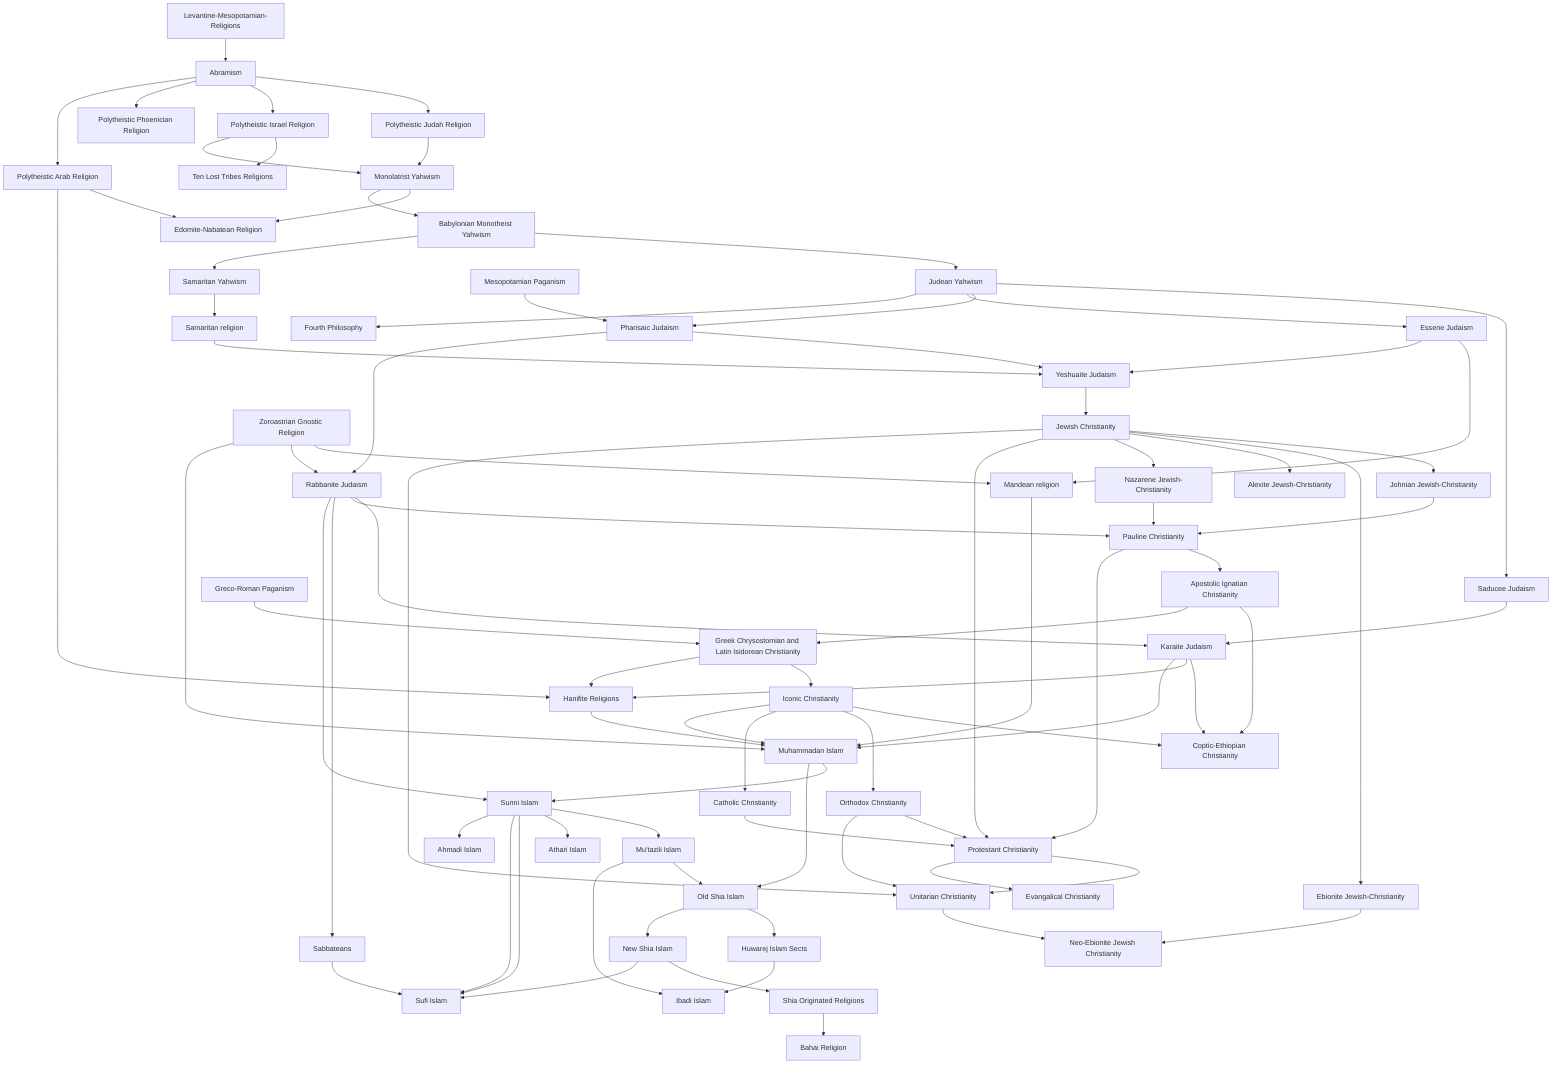 flowchart TD
    1[Levantine-Mesopotamian-Religions]
    1 --> 2[Abramism]
    2 --> A1[Polytheistic Judah Religion] 
    2 --> A2[Polytheistic Israel Religion]
    2 --> A3[Polytheistic Phoenician Religion]
    2 --> A4[Polytheistic Arab Religion]
    A2 --> A[Ten Lost Tribes Religions]
    A1 & A2 --> 5[Monolatrist Yahwism]
    5 & A4 --> A5[Edomite-Nabatean Religion]
    5 --> 6[Babylonian Monotheist Yahwism]
    6 --> 7[Judean Yahwism] & 8[Samaritan Yahwism]
    8 --> 9[Samaritan religion]
    X[Mesopotamian Paganism] --> 11
    7 --> 10[Saducee Judaism] & 11[Pharisaic Judaism] & 12[Essene Judaism] & 14[Fourth Philosophy]
    XX[Zoroastrian Gnostic Religion]
    12 & XX --> B[Mandean religion]
    11 & 12 & 9 --> 13[Yeshuaite Judaism]
    11 & XX --> 15[Rabbanite Judaism]
    10 & 15 --> 16[Karaite Judaism]
    13 --> 17[Jewish Christianity]
    17 --> 18[Johnian Jewish-Christianity] & 19[Ebionite Jewish-Christianity] & 20[Alexite Jewish-Christianity] & 21[Nazarene Jewish-Christianity]
    15 & 18 & 21 --> C1[Pauline Christianity]
    C1 --> C2[Apostolic Ignatian Christianity]
    C2 & 16 --> C2_1[Coptic-Ethiopian Christianity]
    XXX[Greco-Roman Paganism] & C2 --> C3[Greek Chrysostomian and Latin Isidorean Christianity]
    C3 --> C4[Iconic Christianity]
    C4 --> C2_1
    C4 ---> C5[Orthodox Christianity] & C6[Catholic Christianity]
    A4 & 16 & C3 --> XXXX[Hanifite Religions]
    B & XX & XXXX & 16 & C4 --> I1[Muhammadan Islam]
    I1 --> I2[Sunni Islam] & I3[Old Shia Islam]
    I2 --> I2_2[Mu'tazili Islam]
    I2 --> I2_1[Athari Islam]
    I2_2 --> I3 & I5
    I3 --> I4[Huwarej Islam Sects] --> I5[Ibadi Islam]
    I3 --> I6[New Shia Islam] --> I7[Shia Originated Religions]
    17 & C1 & C5 & C6 --> C7[Protestant Christianity]
    15 --> ZZ[Sabbateans] & I2 --> I8
    I2 & I6 --> I8[Sufi Islam]
    I2 --> I9[Ahmadi Islam]
    I7 --> E[Bahai Religion]
    17 & C5 & C7 --> C8[Unitarian Christianity]
    C7 --> C9[Evangalical Christianity]
    C8 & 19 --> R1[Neo-Ebionite Jewish Christianity]